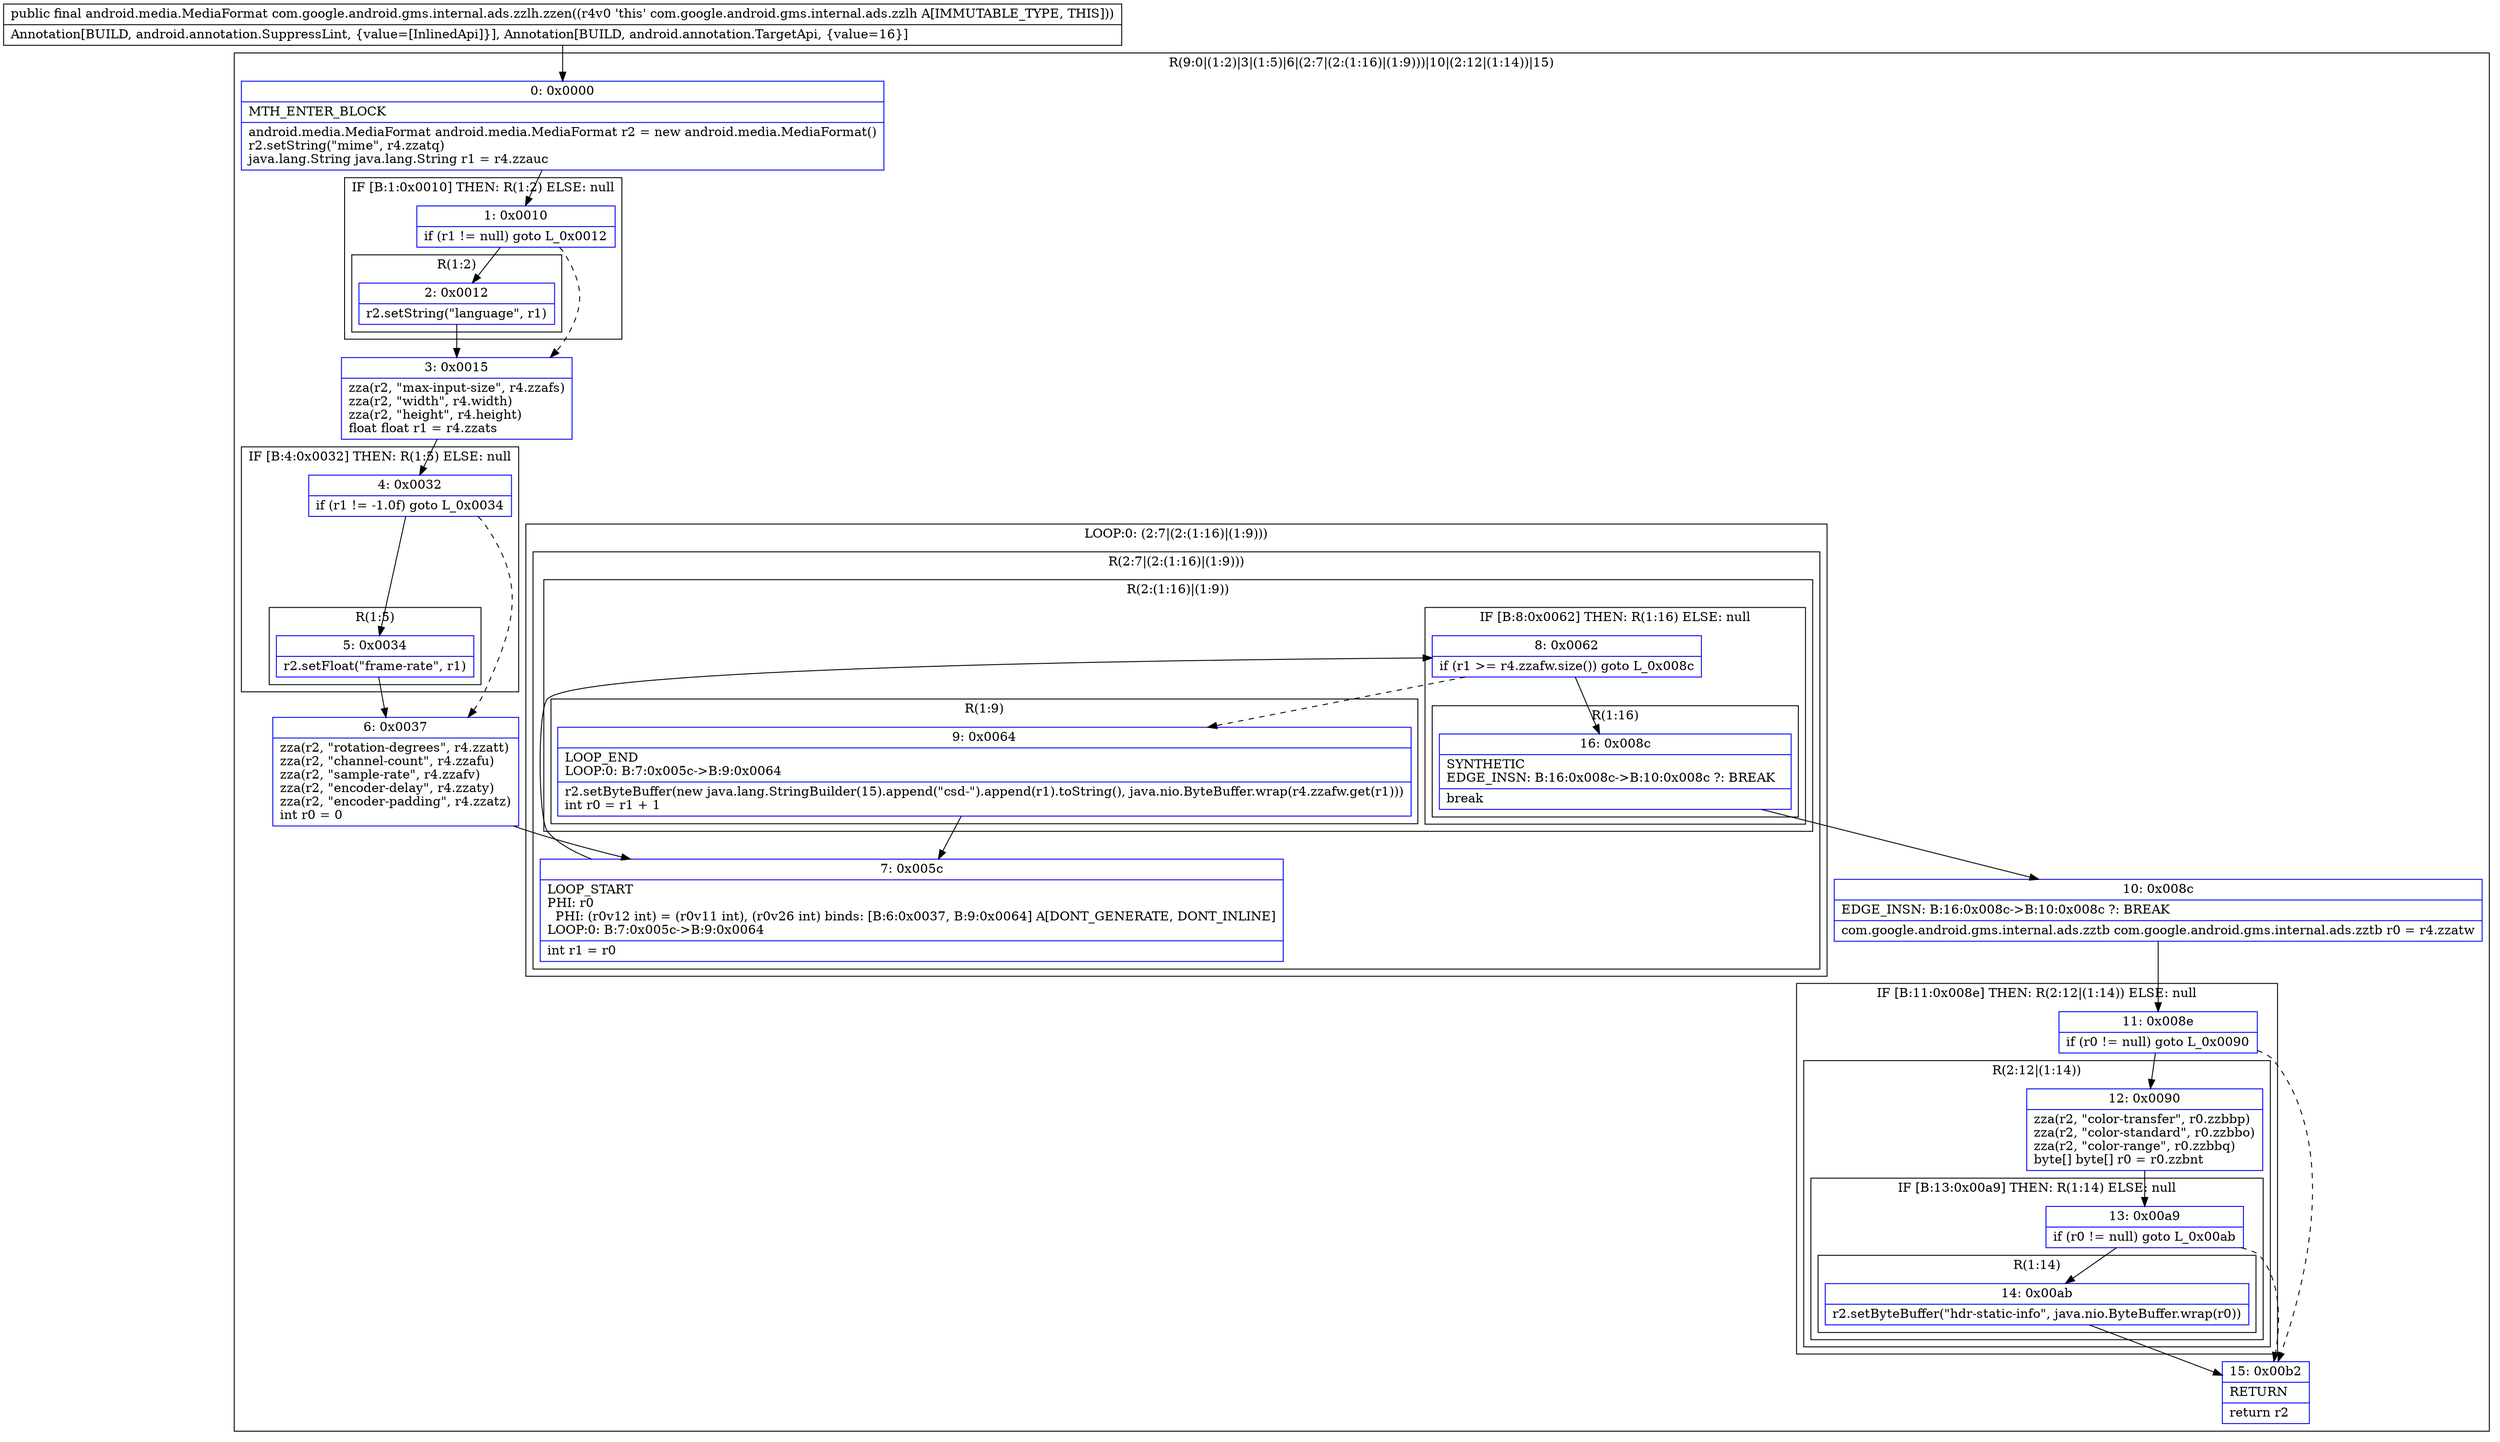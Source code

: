 digraph "CFG forcom.google.android.gms.internal.ads.zzlh.zzen()Landroid\/media\/MediaFormat;" {
subgraph cluster_Region_996894879 {
label = "R(9:0|(1:2)|3|(1:5)|6|(2:7|(2:(1:16)|(1:9)))|10|(2:12|(1:14))|15)";
node [shape=record,color=blue];
Node_0 [shape=record,label="{0\:\ 0x0000|MTH_ENTER_BLOCK\l|android.media.MediaFormat android.media.MediaFormat r2 = new android.media.MediaFormat()\lr2.setString(\"mime\", r4.zzatq)\ljava.lang.String java.lang.String r1 = r4.zzauc\l}"];
subgraph cluster_IfRegion_821002188 {
label = "IF [B:1:0x0010] THEN: R(1:2) ELSE: null";
node [shape=record,color=blue];
Node_1 [shape=record,label="{1\:\ 0x0010|if (r1 != null) goto L_0x0012\l}"];
subgraph cluster_Region_1572519604 {
label = "R(1:2)";
node [shape=record,color=blue];
Node_2 [shape=record,label="{2\:\ 0x0012|r2.setString(\"language\", r1)\l}"];
}
}
Node_3 [shape=record,label="{3\:\ 0x0015|zza(r2, \"max\-input\-size\", r4.zzafs)\lzza(r2, \"width\", r4.width)\lzza(r2, \"height\", r4.height)\lfloat float r1 = r4.zzats\l}"];
subgraph cluster_IfRegion_612037192 {
label = "IF [B:4:0x0032] THEN: R(1:5) ELSE: null";
node [shape=record,color=blue];
Node_4 [shape=record,label="{4\:\ 0x0032|if (r1 != \-1.0f) goto L_0x0034\l}"];
subgraph cluster_Region_684301283 {
label = "R(1:5)";
node [shape=record,color=blue];
Node_5 [shape=record,label="{5\:\ 0x0034|r2.setFloat(\"frame\-rate\", r1)\l}"];
}
}
Node_6 [shape=record,label="{6\:\ 0x0037|zza(r2, \"rotation\-degrees\", r4.zzatt)\lzza(r2, \"channel\-count\", r4.zzafu)\lzza(r2, \"sample\-rate\", r4.zzafv)\lzza(r2, \"encoder\-delay\", r4.zzaty)\lzza(r2, \"encoder\-padding\", r4.zzatz)\lint r0 = 0\l}"];
subgraph cluster_LoopRegion_220813425 {
label = "LOOP:0: (2:7|(2:(1:16)|(1:9)))";
node [shape=record,color=blue];
subgraph cluster_Region_771307139 {
label = "R(2:7|(2:(1:16)|(1:9)))";
node [shape=record,color=blue];
Node_7 [shape=record,label="{7\:\ 0x005c|LOOP_START\lPHI: r0 \l  PHI: (r0v12 int) = (r0v11 int), (r0v26 int) binds: [B:6:0x0037, B:9:0x0064] A[DONT_GENERATE, DONT_INLINE]\lLOOP:0: B:7:0x005c\-\>B:9:0x0064\l|int r1 = r0\l}"];
subgraph cluster_Region_1240712743 {
label = "R(2:(1:16)|(1:9))";
node [shape=record,color=blue];
subgraph cluster_IfRegion_375302027 {
label = "IF [B:8:0x0062] THEN: R(1:16) ELSE: null";
node [shape=record,color=blue];
Node_8 [shape=record,label="{8\:\ 0x0062|if (r1 \>= r4.zzafw.size()) goto L_0x008c\l}"];
subgraph cluster_Region_676596492 {
label = "R(1:16)";
node [shape=record,color=blue];
Node_16 [shape=record,label="{16\:\ 0x008c|SYNTHETIC\lEDGE_INSN: B:16:0x008c\-\>B:10:0x008c ?: BREAK  \l|break\l}"];
}
}
subgraph cluster_Region_1016398467 {
label = "R(1:9)";
node [shape=record,color=blue];
Node_9 [shape=record,label="{9\:\ 0x0064|LOOP_END\lLOOP:0: B:7:0x005c\-\>B:9:0x0064\l|r2.setByteBuffer(new java.lang.StringBuilder(15).append(\"csd\-\").append(r1).toString(), java.nio.ByteBuffer.wrap(r4.zzafw.get(r1)))\lint r0 = r1 + 1\l}"];
}
}
}
}
Node_10 [shape=record,label="{10\:\ 0x008c|EDGE_INSN: B:16:0x008c\-\>B:10:0x008c ?: BREAK  \l|com.google.android.gms.internal.ads.zztb com.google.android.gms.internal.ads.zztb r0 = r4.zzatw\l}"];
subgraph cluster_IfRegion_1568975763 {
label = "IF [B:11:0x008e] THEN: R(2:12|(1:14)) ELSE: null";
node [shape=record,color=blue];
Node_11 [shape=record,label="{11\:\ 0x008e|if (r0 != null) goto L_0x0090\l}"];
subgraph cluster_Region_1557834270 {
label = "R(2:12|(1:14))";
node [shape=record,color=blue];
Node_12 [shape=record,label="{12\:\ 0x0090|zza(r2, \"color\-transfer\", r0.zzbbp)\lzza(r2, \"color\-standard\", r0.zzbbo)\lzza(r2, \"color\-range\", r0.zzbbq)\lbyte[] byte[] r0 = r0.zzbnt\l}"];
subgraph cluster_IfRegion_773843673 {
label = "IF [B:13:0x00a9] THEN: R(1:14) ELSE: null";
node [shape=record,color=blue];
Node_13 [shape=record,label="{13\:\ 0x00a9|if (r0 != null) goto L_0x00ab\l}"];
subgraph cluster_Region_1411244079 {
label = "R(1:14)";
node [shape=record,color=blue];
Node_14 [shape=record,label="{14\:\ 0x00ab|r2.setByteBuffer(\"hdr\-static\-info\", java.nio.ByteBuffer.wrap(r0))\l}"];
}
}
}
}
Node_15 [shape=record,label="{15\:\ 0x00b2|RETURN\l|return r2\l}"];
}
MethodNode[shape=record,label="{public final android.media.MediaFormat com.google.android.gms.internal.ads.zzlh.zzen((r4v0 'this' com.google.android.gms.internal.ads.zzlh A[IMMUTABLE_TYPE, THIS]))  | Annotation[BUILD, android.annotation.SuppressLint, \{value=[InlinedApi]\}], Annotation[BUILD, android.annotation.TargetApi, \{value=16\}]\l}"];
MethodNode -> Node_0;
Node_0 -> Node_1;
Node_1 -> Node_2;
Node_1 -> Node_3[style=dashed];
Node_2 -> Node_3;
Node_3 -> Node_4;
Node_4 -> Node_5;
Node_4 -> Node_6[style=dashed];
Node_5 -> Node_6;
Node_6 -> Node_7;
Node_7 -> Node_8;
Node_8 -> Node_9[style=dashed];
Node_8 -> Node_16;
Node_16 -> Node_10;
Node_9 -> Node_7;
Node_10 -> Node_11;
Node_11 -> Node_12;
Node_11 -> Node_15[style=dashed];
Node_12 -> Node_13;
Node_13 -> Node_14;
Node_13 -> Node_15[style=dashed];
Node_14 -> Node_15;
}

